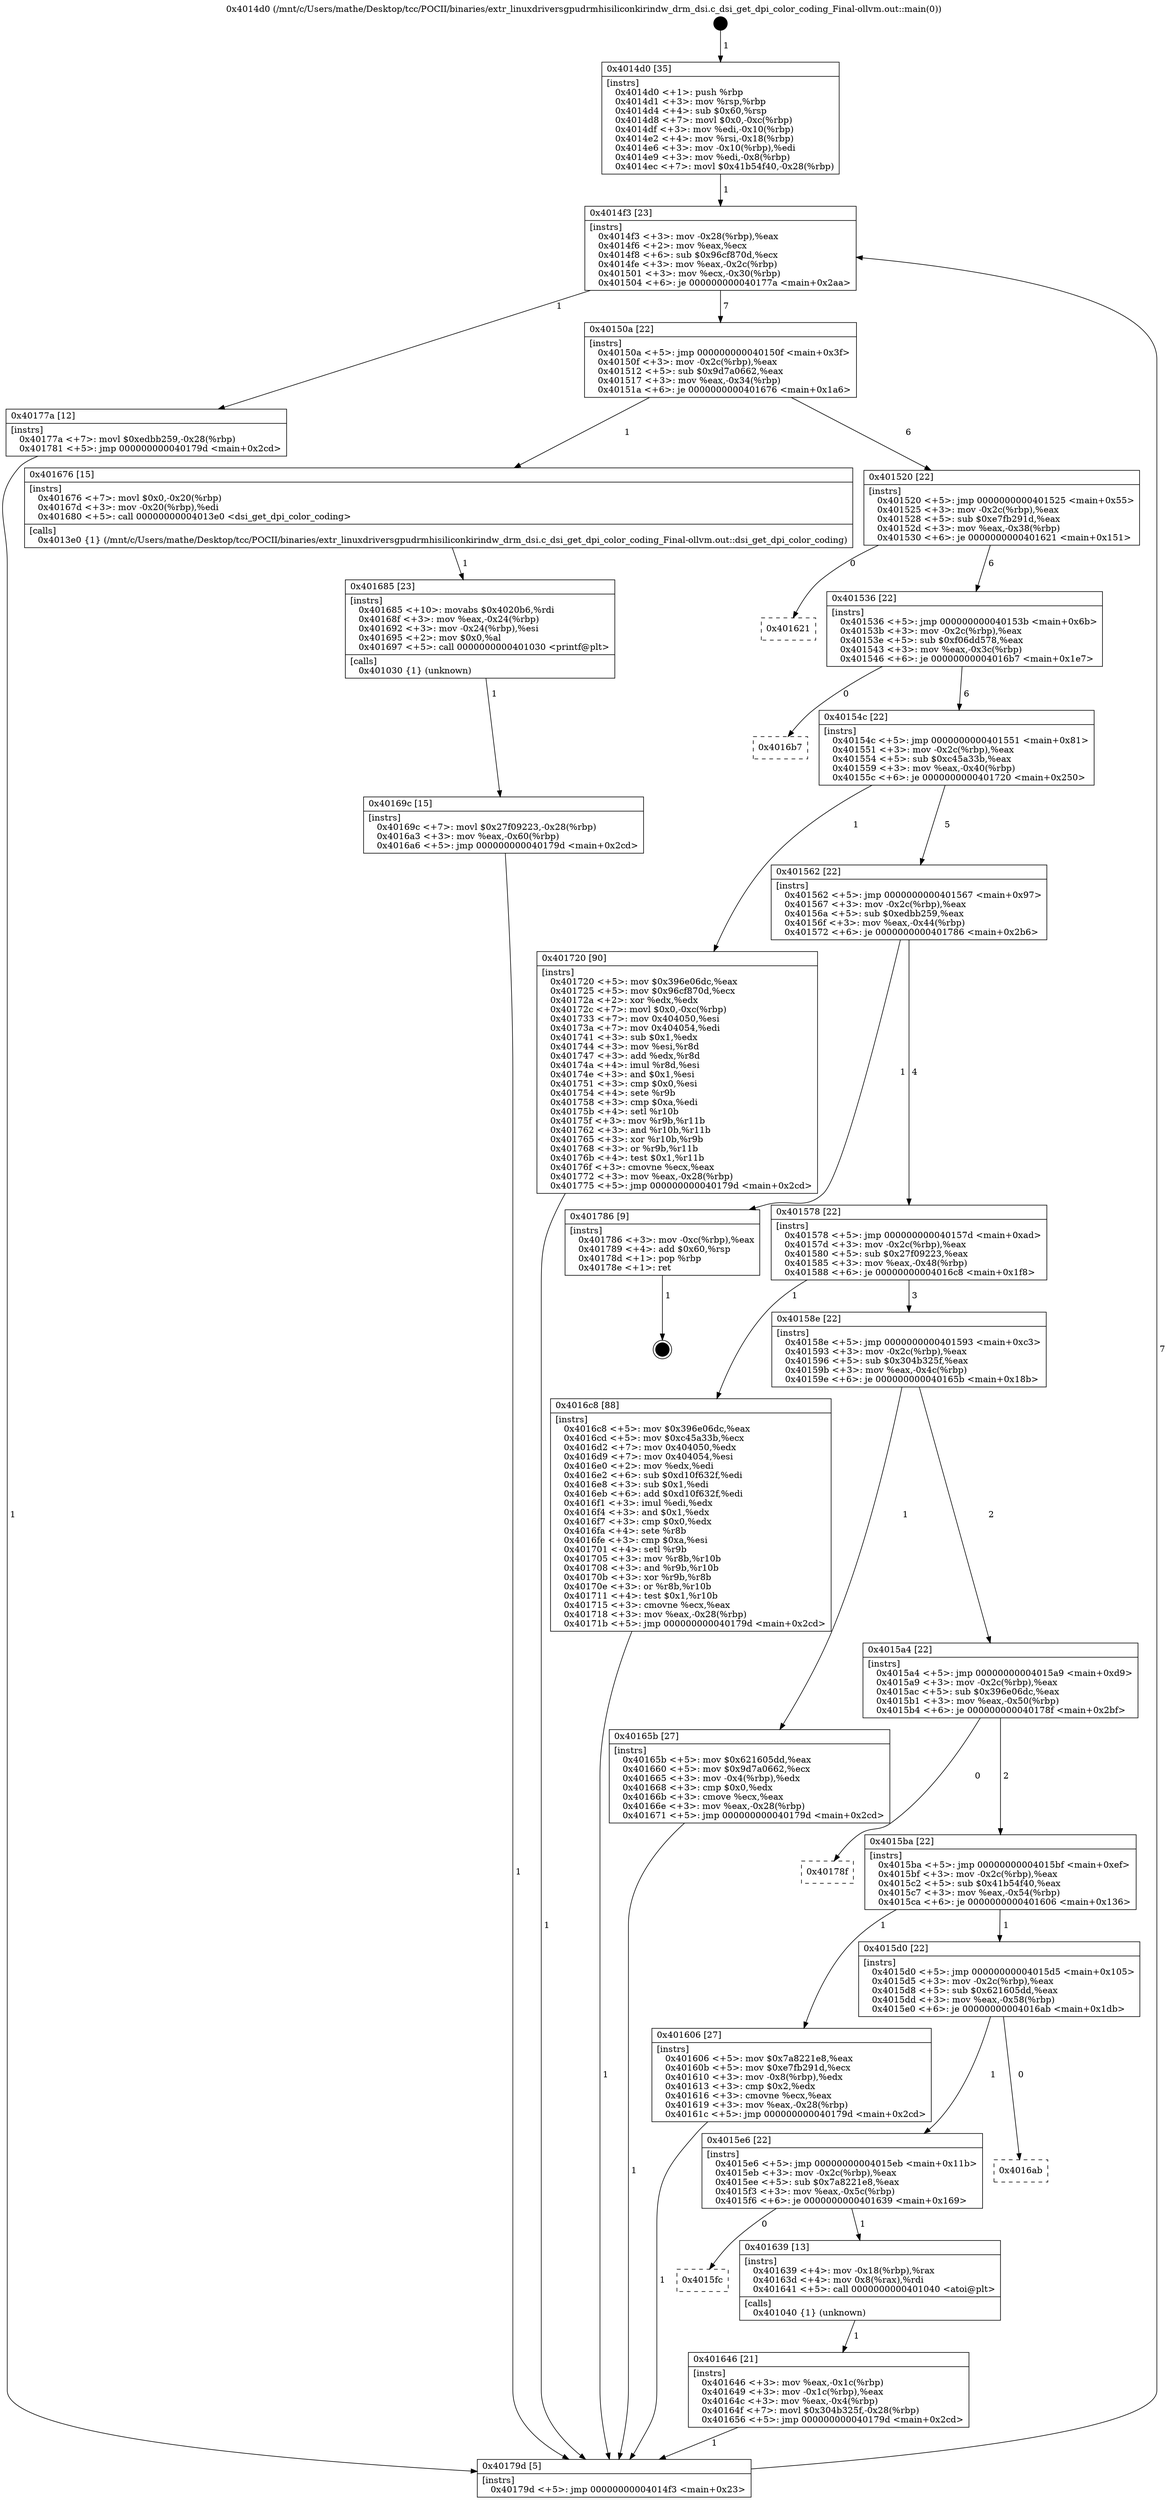 digraph "0x4014d0" {
  label = "0x4014d0 (/mnt/c/Users/mathe/Desktop/tcc/POCII/binaries/extr_linuxdriversgpudrmhisiliconkirindw_drm_dsi.c_dsi_get_dpi_color_coding_Final-ollvm.out::main(0))"
  labelloc = "t"
  node[shape=record]

  Entry [label="",width=0.3,height=0.3,shape=circle,fillcolor=black,style=filled]
  "0x4014f3" [label="{
     0x4014f3 [23]\l
     | [instrs]\l
     &nbsp;&nbsp;0x4014f3 \<+3\>: mov -0x28(%rbp),%eax\l
     &nbsp;&nbsp;0x4014f6 \<+2\>: mov %eax,%ecx\l
     &nbsp;&nbsp;0x4014f8 \<+6\>: sub $0x96cf870d,%ecx\l
     &nbsp;&nbsp;0x4014fe \<+3\>: mov %eax,-0x2c(%rbp)\l
     &nbsp;&nbsp;0x401501 \<+3\>: mov %ecx,-0x30(%rbp)\l
     &nbsp;&nbsp;0x401504 \<+6\>: je 000000000040177a \<main+0x2aa\>\l
  }"]
  "0x40177a" [label="{
     0x40177a [12]\l
     | [instrs]\l
     &nbsp;&nbsp;0x40177a \<+7\>: movl $0xedbb259,-0x28(%rbp)\l
     &nbsp;&nbsp;0x401781 \<+5\>: jmp 000000000040179d \<main+0x2cd\>\l
  }"]
  "0x40150a" [label="{
     0x40150a [22]\l
     | [instrs]\l
     &nbsp;&nbsp;0x40150a \<+5\>: jmp 000000000040150f \<main+0x3f\>\l
     &nbsp;&nbsp;0x40150f \<+3\>: mov -0x2c(%rbp),%eax\l
     &nbsp;&nbsp;0x401512 \<+5\>: sub $0x9d7a0662,%eax\l
     &nbsp;&nbsp;0x401517 \<+3\>: mov %eax,-0x34(%rbp)\l
     &nbsp;&nbsp;0x40151a \<+6\>: je 0000000000401676 \<main+0x1a6\>\l
  }"]
  Exit [label="",width=0.3,height=0.3,shape=circle,fillcolor=black,style=filled,peripheries=2]
  "0x401676" [label="{
     0x401676 [15]\l
     | [instrs]\l
     &nbsp;&nbsp;0x401676 \<+7\>: movl $0x0,-0x20(%rbp)\l
     &nbsp;&nbsp;0x40167d \<+3\>: mov -0x20(%rbp),%edi\l
     &nbsp;&nbsp;0x401680 \<+5\>: call 00000000004013e0 \<dsi_get_dpi_color_coding\>\l
     | [calls]\l
     &nbsp;&nbsp;0x4013e0 \{1\} (/mnt/c/Users/mathe/Desktop/tcc/POCII/binaries/extr_linuxdriversgpudrmhisiliconkirindw_drm_dsi.c_dsi_get_dpi_color_coding_Final-ollvm.out::dsi_get_dpi_color_coding)\l
  }"]
  "0x401520" [label="{
     0x401520 [22]\l
     | [instrs]\l
     &nbsp;&nbsp;0x401520 \<+5\>: jmp 0000000000401525 \<main+0x55\>\l
     &nbsp;&nbsp;0x401525 \<+3\>: mov -0x2c(%rbp),%eax\l
     &nbsp;&nbsp;0x401528 \<+5\>: sub $0xe7fb291d,%eax\l
     &nbsp;&nbsp;0x40152d \<+3\>: mov %eax,-0x38(%rbp)\l
     &nbsp;&nbsp;0x401530 \<+6\>: je 0000000000401621 \<main+0x151\>\l
  }"]
  "0x40169c" [label="{
     0x40169c [15]\l
     | [instrs]\l
     &nbsp;&nbsp;0x40169c \<+7\>: movl $0x27f09223,-0x28(%rbp)\l
     &nbsp;&nbsp;0x4016a3 \<+3\>: mov %eax,-0x60(%rbp)\l
     &nbsp;&nbsp;0x4016a6 \<+5\>: jmp 000000000040179d \<main+0x2cd\>\l
  }"]
  "0x401621" [label="{
     0x401621\l
  }", style=dashed]
  "0x401536" [label="{
     0x401536 [22]\l
     | [instrs]\l
     &nbsp;&nbsp;0x401536 \<+5\>: jmp 000000000040153b \<main+0x6b\>\l
     &nbsp;&nbsp;0x40153b \<+3\>: mov -0x2c(%rbp),%eax\l
     &nbsp;&nbsp;0x40153e \<+5\>: sub $0xf06dd578,%eax\l
     &nbsp;&nbsp;0x401543 \<+3\>: mov %eax,-0x3c(%rbp)\l
     &nbsp;&nbsp;0x401546 \<+6\>: je 00000000004016b7 \<main+0x1e7\>\l
  }"]
  "0x401685" [label="{
     0x401685 [23]\l
     | [instrs]\l
     &nbsp;&nbsp;0x401685 \<+10\>: movabs $0x4020b6,%rdi\l
     &nbsp;&nbsp;0x40168f \<+3\>: mov %eax,-0x24(%rbp)\l
     &nbsp;&nbsp;0x401692 \<+3\>: mov -0x24(%rbp),%esi\l
     &nbsp;&nbsp;0x401695 \<+2\>: mov $0x0,%al\l
     &nbsp;&nbsp;0x401697 \<+5\>: call 0000000000401030 \<printf@plt\>\l
     | [calls]\l
     &nbsp;&nbsp;0x401030 \{1\} (unknown)\l
  }"]
  "0x4016b7" [label="{
     0x4016b7\l
  }", style=dashed]
  "0x40154c" [label="{
     0x40154c [22]\l
     | [instrs]\l
     &nbsp;&nbsp;0x40154c \<+5\>: jmp 0000000000401551 \<main+0x81\>\l
     &nbsp;&nbsp;0x401551 \<+3\>: mov -0x2c(%rbp),%eax\l
     &nbsp;&nbsp;0x401554 \<+5\>: sub $0xc45a33b,%eax\l
     &nbsp;&nbsp;0x401559 \<+3\>: mov %eax,-0x40(%rbp)\l
     &nbsp;&nbsp;0x40155c \<+6\>: je 0000000000401720 \<main+0x250\>\l
  }"]
  "0x401646" [label="{
     0x401646 [21]\l
     | [instrs]\l
     &nbsp;&nbsp;0x401646 \<+3\>: mov %eax,-0x1c(%rbp)\l
     &nbsp;&nbsp;0x401649 \<+3\>: mov -0x1c(%rbp),%eax\l
     &nbsp;&nbsp;0x40164c \<+3\>: mov %eax,-0x4(%rbp)\l
     &nbsp;&nbsp;0x40164f \<+7\>: movl $0x304b325f,-0x28(%rbp)\l
     &nbsp;&nbsp;0x401656 \<+5\>: jmp 000000000040179d \<main+0x2cd\>\l
  }"]
  "0x401720" [label="{
     0x401720 [90]\l
     | [instrs]\l
     &nbsp;&nbsp;0x401720 \<+5\>: mov $0x396e06dc,%eax\l
     &nbsp;&nbsp;0x401725 \<+5\>: mov $0x96cf870d,%ecx\l
     &nbsp;&nbsp;0x40172a \<+2\>: xor %edx,%edx\l
     &nbsp;&nbsp;0x40172c \<+7\>: movl $0x0,-0xc(%rbp)\l
     &nbsp;&nbsp;0x401733 \<+7\>: mov 0x404050,%esi\l
     &nbsp;&nbsp;0x40173a \<+7\>: mov 0x404054,%edi\l
     &nbsp;&nbsp;0x401741 \<+3\>: sub $0x1,%edx\l
     &nbsp;&nbsp;0x401744 \<+3\>: mov %esi,%r8d\l
     &nbsp;&nbsp;0x401747 \<+3\>: add %edx,%r8d\l
     &nbsp;&nbsp;0x40174a \<+4\>: imul %r8d,%esi\l
     &nbsp;&nbsp;0x40174e \<+3\>: and $0x1,%esi\l
     &nbsp;&nbsp;0x401751 \<+3\>: cmp $0x0,%esi\l
     &nbsp;&nbsp;0x401754 \<+4\>: sete %r9b\l
     &nbsp;&nbsp;0x401758 \<+3\>: cmp $0xa,%edi\l
     &nbsp;&nbsp;0x40175b \<+4\>: setl %r10b\l
     &nbsp;&nbsp;0x40175f \<+3\>: mov %r9b,%r11b\l
     &nbsp;&nbsp;0x401762 \<+3\>: and %r10b,%r11b\l
     &nbsp;&nbsp;0x401765 \<+3\>: xor %r10b,%r9b\l
     &nbsp;&nbsp;0x401768 \<+3\>: or %r9b,%r11b\l
     &nbsp;&nbsp;0x40176b \<+4\>: test $0x1,%r11b\l
     &nbsp;&nbsp;0x40176f \<+3\>: cmovne %ecx,%eax\l
     &nbsp;&nbsp;0x401772 \<+3\>: mov %eax,-0x28(%rbp)\l
     &nbsp;&nbsp;0x401775 \<+5\>: jmp 000000000040179d \<main+0x2cd\>\l
  }"]
  "0x401562" [label="{
     0x401562 [22]\l
     | [instrs]\l
     &nbsp;&nbsp;0x401562 \<+5\>: jmp 0000000000401567 \<main+0x97\>\l
     &nbsp;&nbsp;0x401567 \<+3\>: mov -0x2c(%rbp),%eax\l
     &nbsp;&nbsp;0x40156a \<+5\>: sub $0xedbb259,%eax\l
     &nbsp;&nbsp;0x40156f \<+3\>: mov %eax,-0x44(%rbp)\l
     &nbsp;&nbsp;0x401572 \<+6\>: je 0000000000401786 \<main+0x2b6\>\l
  }"]
  "0x4015fc" [label="{
     0x4015fc\l
  }", style=dashed]
  "0x401786" [label="{
     0x401786 [9]\l
     | [instrs]\l
     &nbsp;&nbsp;0x401786 \<+3\>: mov -0xc(%rbp),%eax\l
     &nbsp;&nbsp;0x401789 \<+4\>: add $0x60,%rsp\l
     &nbsp;&nbsp;0x40178d \<+1\>: pop %rbp\l
     &nbsp;&nbsp;0x40178e \<+1\>: ret\l
  }"]
  "0x401578" [label="{
     0x401578 [22]\l
     | [instrs]\l
     &nbsp;&nbsp;0x401578 \<+5\>: jmp 000000000040157d \<main+0xad\>\l
     &nbsp;&nbsp;0x40157d \<+3\>: mov -0x2c(%rbp),%eax\l
     &nbsp;&nbsp;0x401580 \<+5\>: sub $0x27f09223,%eax\l
     &nbsp;&nbsp;0x401585 \<+3\>: mov %eax,-0x48(%rbp)\l
     &nbsp;&nbsp;0x401588 \<+6\>: je 00000000004016c8 \<main+0x1f8\>\l
  }"]
  "0x401639" [label="{
     0x401639 [13]\l
     | [instrs]\l
     &nbsp;&nbsp;0x401639 \<+4\>: mov -0x18(%rbp),%rax\l
     &nbsp;&nbsp;0x40163d \<+4\>: mov 0x8(%rax),%rdi\l
     &nbsp;&nbsp;0x401641 \<+5\>: call 0000000000401040 \<atoi@plt\>\l
     | [calls]\l
     &nbsp;&nbsp;0x401040 \{1\} (unknown)\l
  }"]
  "0x4016c8" [label="{
     0x4016c8 [88]\l
     | [instrs]\l
     &nbsp;&nbsp;0x4016c8 \<+5\>: mov $0x396e06dc,%eax\l
     &nbsp;&nbsp;0x4016cd \<+5\>: mov $0xc45a33b,%ecx\l
     &nbsp;&nbsp;0x4016d2 \<+7\>: mov 0x404050,%edx\l
     &nbsp;&nbsp;0x4016d9 \<+7\>: mov 0x404054,%esi\l
     &nbsp;&nbsp;0x4016e0 \<+2\>: mov %edx,%edi\l
     &nbsp;&nbsp;0x4016e2 \<+6\>: sub $0xd10f632f,%edi\l
     &nbsp;&nbsp;0x4016e8 \<+3\>: sub $0x1,%edi\l
     &nbsp;&nbsp;0x4016eb \<+6\>: add $0xd10f632f,%edi\l
     &nbsp;&nbsp;0x4016f1 \<+3\>: imul %edi,%edx\l
     &nbsp;&nbsp;0x4016f4 \<+3\>: and $0x1,%edx\l
     &nbsp;&nbsp;0x4016f7 \<+3\>: cmp $0x0,%edx\l
     &nbsp;&nbsp;0x4016fa \<+4\>: sete %r8b\l
     &nbsp;&nbsp;0x4016fe \<+3\>: cmp $0xa,%esi\l
     &nbsp;&nbsp;0x401701 \<+4\>: setl %r9b\l
     &nbsp;&nbsp;0x401705 \<+3\>: mov %r8b,%r10b\l
     &nbsp;&nbsp;0x401708 \<+3\>: and %r9b,%r10b\l
     &nbsp;&nbsp;0x40170b \<+3\>: xor %r9b,%r8b\l
     &nbsp;&nbsp;0x40170e \<+3\>: or %r8b,%r10b\l
     &nbsp;&nbsp;0x401711 \<+4\>: test $0x1,%r10b\l
     &nbsp;&nbsp;0x401715 \<+3\>: cmovne %ecx,%eax\l
     &nbsp;&nbsp;0x401718 \<+3\>: mov %eax,-0x28(%rbp)\l
     &nbsp;&nbsp;0x40171b \<+5\>: jmp 000000000040179d \<main+0x2cd\>\l
  }"]
  "0x40158e" [label="{
     0x40158e [22]\l
     | [instrs]\l
     &nbsp;&nbsp;0x40158e \<+5\>: jmp 0000000000401593 \<main+0xc3\>\l
     &nbsp;&nbsp;0x401593 \<+3\>: mov -0x2c(%rbp),%eax\l
     &nbsp;&nbsp;0x401596 \<+5\>: sub $0x304b325f,%eax\l
     &nbsp;&nbsp;0x40159b \<+3\>: mov %eax,-0x4c(%rbp)\l
     &nbsp;&nbsp;0x40159e \<+6\>: je 000000000040165b \<main+0x18b\>\l
  }"]
  "0x4015e6" [label="{
     0x4015e6 [22]\l
     | [instrs]\l
     &nbsp;&nbsp;0x4015e6 \<+5\>: jmp 00000000004015eb \<main+0x11b\>\l
     &nbsp;&nbsp;0x4015eb \<+3\>: mov -0x2c(%rbp),%eax\l
     &nbsp;&nbsp;0x4015ee \<+5\>: sub $0x7a8221e8,%eax\l
     &nbsp;&nbsp;0x4015f3 \<+3\>: mov %eax,-0x5c(%rbp)\l
     &nbsp;&nbsp;0x4015f6 \<+6\>: je 0000000000401639 \<main+0x169\>\l
  }"]
  "0x40165b" [label="{
     0x40165b [27]\l
     | [instrs]\l
     &nbsp;&nbsp;0x40165b \<+5\>: mov $0x621605dd,%eax\l
     &nbsp;&nbsp;0x401660 \<+5\>: mov $0x9d7a0662,%ecx\l
     &nbsp;&nbsp;0x401665 \<+3\>: mov -0x4(%rbp),%edx\l
     &nbsp;&nbsp;0x401668 \<+3\>: cmp $0x0,%edx\l
     &nbsp;&nbsp;0x40166b \<+3\>: cmove %ecx,%eax\l
     &nbsp;&nbsp;0x40166e \<+3\>: mov %eax,-0x28(%rbp)\l
     &nbsp;&nbsp;0x401671 \<+5\>: jmp 000000000040179d \<main+0x2cd\>\l
  }"]
  "0x4015a4" [label="{
     0x4015a4 [22]\l
     | [instrs]\l
     &nbsp;&nbsp;0x4015a4 \<+5\>: jmp 00000000004015a9 \<main+0xd9\>\l
     &nbsp;&nbsp;0x4015a9 \<+3\>: mov -0x2c(%rbp),%eax\l
     &nbsp;&nbsp;0x4015ac \<+5\>: sub $0x396e06dc,%eax\l
     &nbsp;&nbsp;0x4015b1 \<+3\>: mov %eax,-0x50(%rbp)\l
     &nbsp;&nbsp;0x4015b4 \<+6\>: je 000000000040178f \<main+0x2bf\>\l
  }"]
  "0x4016ab" [label="{
     0x4016ab\l
  }", style=dashed]
  "0x40178f" [label="{
     0x40178f\l
  }", style=dashed]
  "0x4015ba" [label="{
     0x4015ba [22]\l
     | [instrs]\l
     &nbsp;&nbsp;0x4015ba \<+5\>: jmp 00000000004015bf \<main+0xef\>\l
     &nbsp;&nbsp;0x4015bf \<+3\>: mov -0x2c(%rbp),%eax\l
     &nbsp;&nbsp;0x4015c2 \<+5\>: sub $0x41b54f40,%eax\l
     &nbsp;&nbsp;0x4015c7 \<+3\>: mov %eax,-0x54(%rbp)\l
     &nbsp;&nbsp;0x4015ca \<+6\>: je 0000000000401606 \<main+0x136\>\l
  }"]
  "0x4014d0" [label="{
     0x4014d0 [35]\l
     | [instrs]\l
     &nbsp;&nbsp;0x4014d0 \<+1\>: push %rbp\l
     &nbsp;&nbsp;0x4014d1 \<+3\>: mov %rsp,%rbp\l
     &nbsp;&nbsp;0x4014d4 \<+4\>: sub $0x60,%rsp\l
     &nbsp;&nbsp;0x4014d8 \<+7\>: movl $0x0,-0xc(%rbp)\l
     &nbsp;&nbsp;0x4014df \<+3\>: mov %edi,-0x10(%rbp)\l
     &nbsp;&nbsp;0x4014e2 \<+4\>: mov %rsi,-0x18(%rbp)\l
     &nbsp;&nbsp;0x4014e6 \<+3\>: mov -0x10(%rbp),%edi\l
     &nbsp;&nbsp;0x4014e9 \<+3\>: mov %edi,-0x8(%rbp)\l
     &nbsp;&nbsp;0x4014ec \<+7\>: movl $0x41b54f40,-0x28(%rbp)\l
  }"]
  "0x401606" [label="{
     0x401606 [27]\l
     | [instrs]\l
     &nbsp;&nbsp;0x401606 \<+5\>: mov $0x7a8221e8,%eax\l
     &nbsp;&nbsp;0x40160b \<+5\>: mov $0xe7fb291d,%ecx\l
     &nbsp;&nbsp;0x401610 \<+3\>: mov -0x8(%rbp),%edx\l
     &nbsp;&nbsp;0x401613 \<+3\>: cmp $0x2,%edx\l
     &nbsp;&nbsp;0x401616 \<+3\>: cmovne %ecx,%eax\l
     &nbsp;&nbsp;0x401619 \<+3\>: mov %eax,-0x28(%rbp)\l
     &nbsp;&nbsp;0x40161c \<+5\>: jmp 000000000040179d \<main+0x2cd\>\l
  }"]
  "0x4015d0" [label="{
     0x4015d0 [22]\l
     | [instrs]\l
     &nbsp;&nbsp;0x4015d0 \<+5\>: jmp 00000000004015d5 \<main+0x105\>\l
     &nbsp;&nbsp;0x4015d5 \<+3\>: mov -0x2c(%rbp),%eax\l
     &nbsp;&nbsp;0x4015d8 \<+5\>: sub $0x621605dd,%eax\l
     &nbsp;&nbsp;0x4015dd \<+3\>: mov %eax,-0x58(%rbp)\l
     &nbsp;&nbsp;0x4015e0 \<+6\>: je 00000000004016ab \<main+0x1db\>\l
  }"]
  "0x40179d" [label="{
     0x40179d [5]\l
     | [instrs]\l
     &nbsp;&nbsp;0x40179d \<+5\>: jmp 00000000004014f3 \<main+0x23\>\l
  }"]
  Entry -> "0x4014d0" [label=" 1"]
  "0x4014f3" -> "0x40177a" [label=" 1"]
  "0x4014f3" -> "0x40150a" [label=" 7"]
  "0x401786" -> Exit [label=" 1"]
  "0x40150a" -> "0x401676" [label=" 1"]
  "0x40150a" -> "0x401520" [label=" 6"]
  "0x40177a" -> "0x40179d" [label=" 1"]
  "0x401520" -> "0x401621" [label=" 0"]
  "0x401520" -> "0x401536" [label=" 6"]
  "0x401720" -> "0x40179d" [label=" 1"]
  "0x401536" -> "0x4016b7" [label=" 0"]
  "0x401536" -> "0x40154c" [label=" 6"]
  "0x4016c8" -> "0x40179d" [label=" 1"]
  "0x40154c" -> "0x401720" [label=" 1"]
  "0x40154c" -> "0x401562" [label=" 5"]
  "0x40169c" -> "0x40179d" [label=" 1"]
  "0x401562" -> "0x401786" [label=" 1"]
  "0x401562" -> "0x401578" [label=" 4"]
  "0x401685" -> "0x40169c" [label=" 1"]
  "0x401578" -> "0x4016c8" [label=" 1"]
  "0x401578" -> "0x40158e" [label=" 3"]
  "0x401676" -> "0x401685" [label=" 1"]
  "0x40158e" -> "0x40165b" [label=" 1"]
  "0x40158e" -> "0x4015a4" [label=" 2"]
  "0x401646" -> "0x40179d" [label=" 1"]
  "0x4015a4" -> "0x40178f" [label=" 0"]
  "0x4015a4" -> "0x4015ba" [label=" 2"]
  "0x401639" -> "0x401646" [label=" 1"]
  "0x4015ba" -> "0x401606" [label=" 1"]
  "0x4015ba" -> "0x4015d0" [label=" 1"]
  "0x401606" -> "0x40179d" [label=" 1"]
  "0x4014d0" -> "0x4014f3" [label=" 1"]
  "0x40179d" -> "0x4014f3" [label=" 7"]
  "0x4015e6" -> "0x4015fc" [label=" 0"]
  "0x4015d0" -> "0x4016ab" [label=" 0"]
  "0x4015d0" -> "0x4015e6" [label=" 1"]
  "0x40165b" -> "0x40179d" [label=" 1"]
  "0x4015e6" -> "0x401639" [label=" 1"]
}
